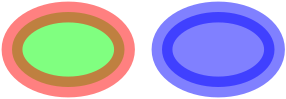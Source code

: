 graph {
  pad="0.08"
  node [label="", style=filled, penwidth=10]
  a [color="#ff00007f", fillcolor="#00ff007f"]
  b [color="#0000ff7f"]
}
